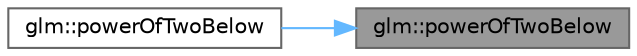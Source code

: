 digraph "glm::powerOfTwoBelow"
{
 // LATEX_PDF_SIZE
  bgcolor="transparent";
  edge [fontname=Helvetica,fontsize=10,labelfontname=Helvetica,labelfontsize=10];
  node [fontname=Helvetica,fontsize=10,shape=box,height=0.2,width=0.4];
  rankdir="RL";
  Node1 [id="Node000001",label="glm::powerOfTwoBelow",height=0.2,width=0.4,color="gray40", fillcolor="grey60", style="filled", fontcolor="black",tooltip=" "];
  Node1 -> Node2 [id="edge3_Node000001_Node000002",dir="back",color="steelblue1",style="solid",tooltip=" "];
  Node2 [id="Node000002",label="glm::powerOfTwoBelow",height=0.2,width=0.4,color="grey40", fillcolor="white", style="filled",URL="$group__gtx__bit.html#gaa7467f2caf7797c2e60a381622e0e7f7",tooltip=" "];
}

